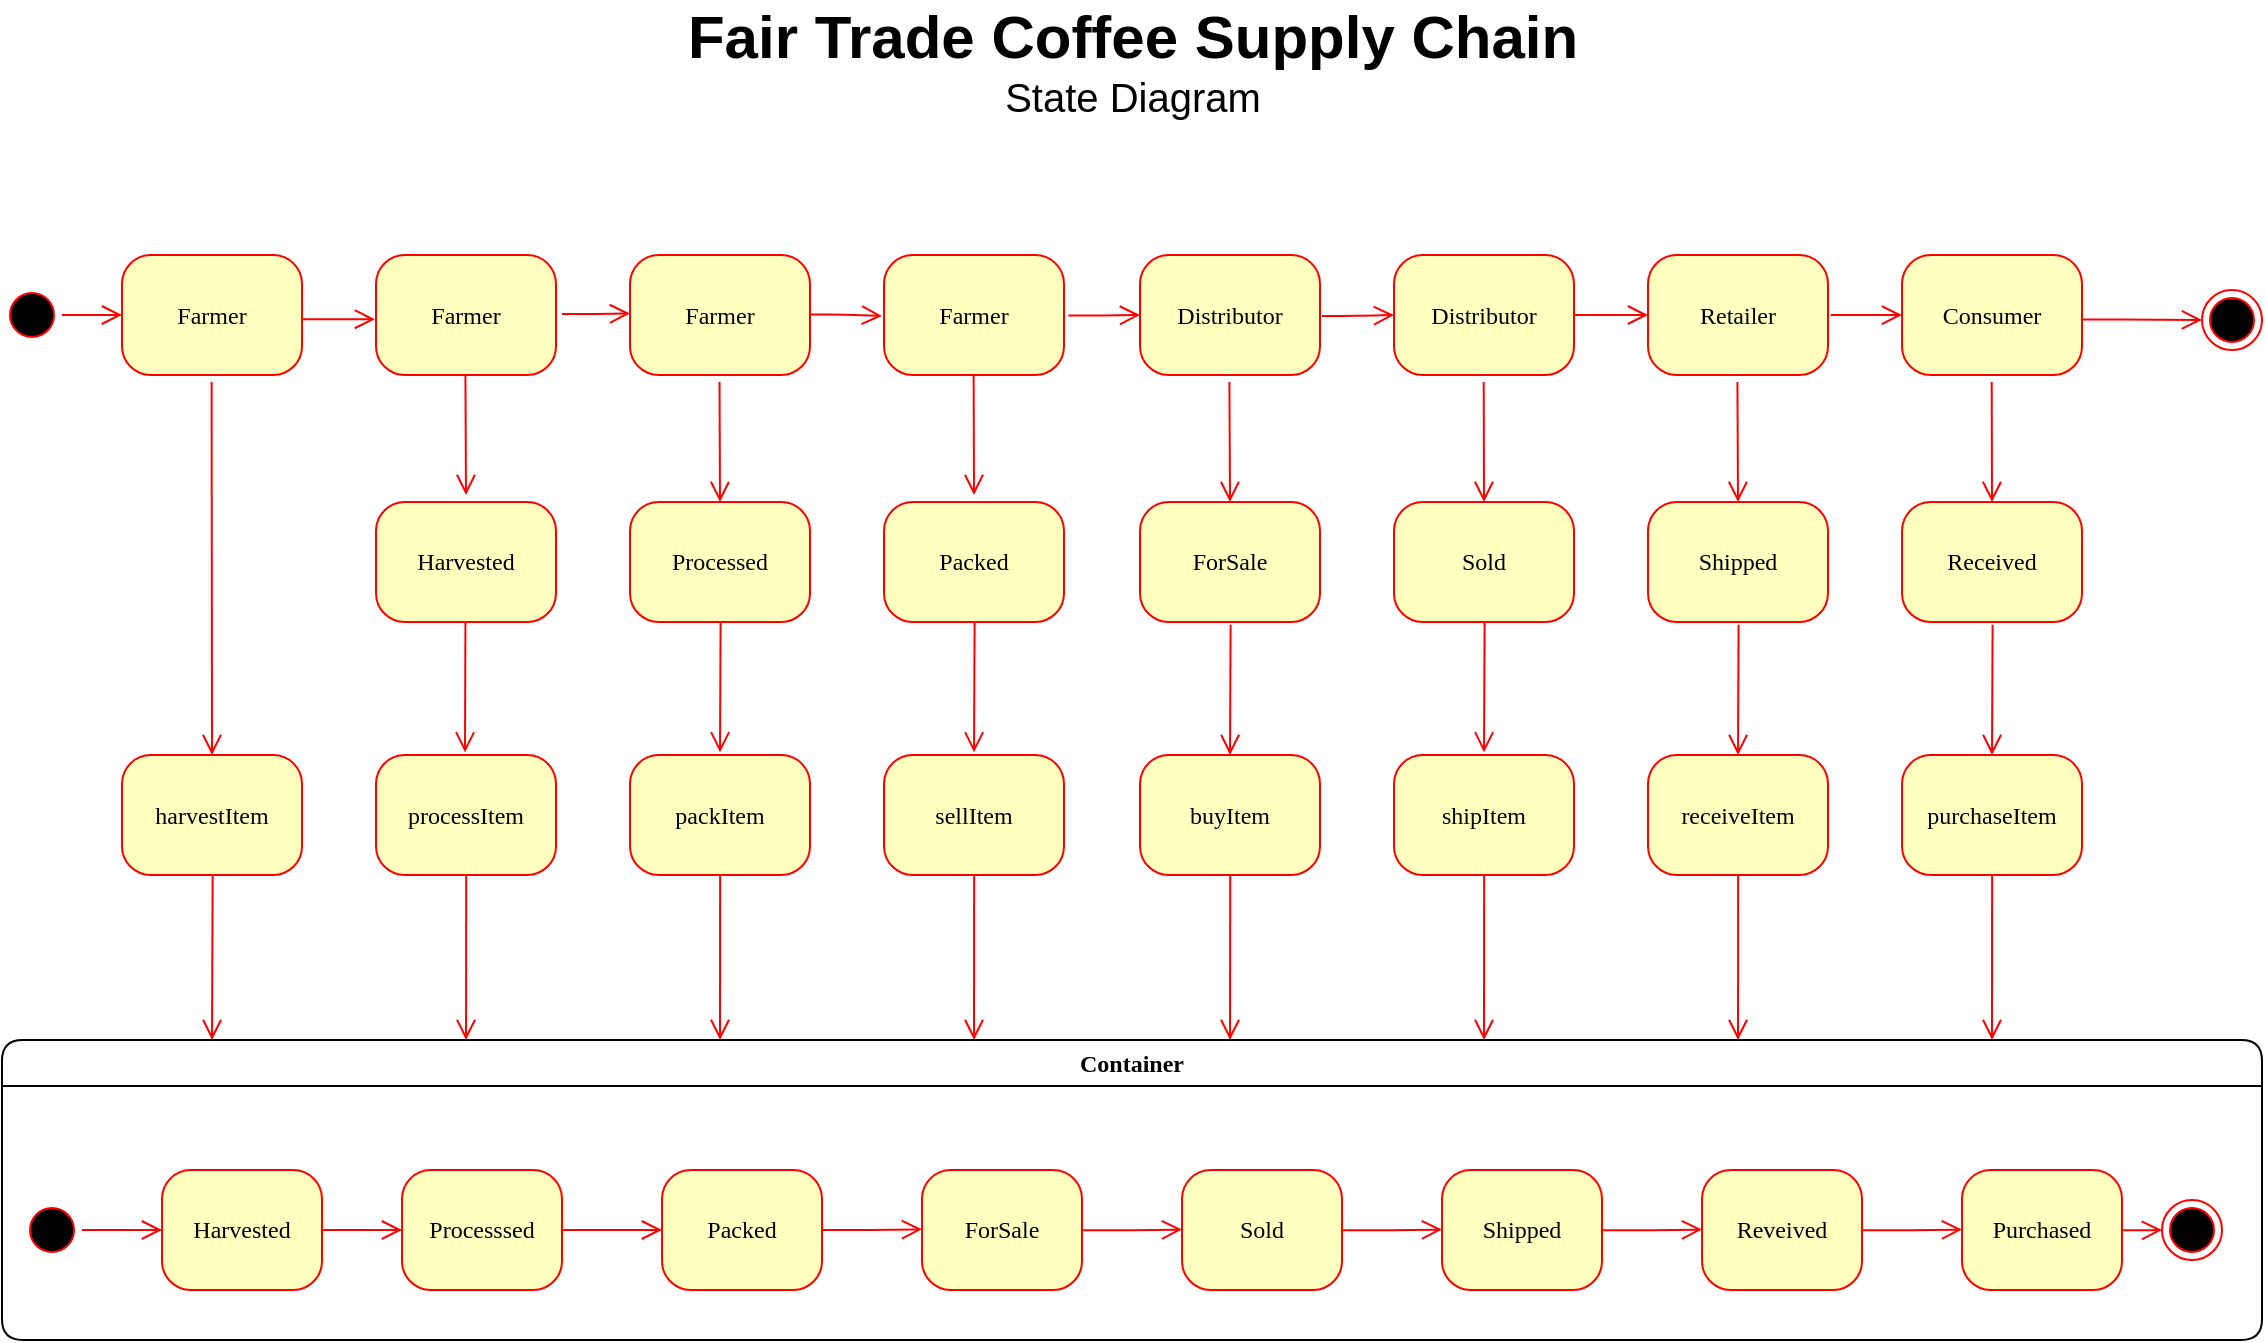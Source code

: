 <mxfile version="16.5.1" type="device"><diagram name="Page-1" id="58cdce13-f638-feb5-8d6f-7d28b1aa9fa0"><mxGraphModel dx="1964" dy="1159" grid="1" gridSize="10" guides="1" tooltips="1" connect="1" arrows="1" fold="1" page="1" pageScale="1" pageWidth="1169" pageHeight="827" background="none" math="0" shadow="0"><root><mxCell id="0"/><mxCell id="1" parent="0"/><mxCell id="382b91b5511bd0f7-1" value="" style="ellipse;html=1;shape=startState;fillColor=#000000;strokeColor=#ff0000;rounded=1;shadow=0;comic=0;labelBackgroundColor=none;fontFamily=Verdana;fontSize=12;fontColor=#000000;align=center;direction=south;" parent="1" vertex="1"><mxGeometry x="20" y="202.5" width="30" height="30" as="geometry"/></mxCell><mxCell id="382b91b5511bd0f7-6" value="Farmer" style="rounded=1;whiteSpace=wrap;html=1;arcSize=24;fillColor=#ffffc0;strokeColor=#ff0000;shadow=0;comic=0;labelBackgroundColor=none;fontFamily=Verdana;fontSize=12;fontColor=#000000;align=center;" parent="1" vertex="1"><mxGeometry x="80" y="187.5" width="90" height="60" as="geometry"/></mxCell><mxCell id="2a3bc250acf0617d-7" value="Container" style="swimlane;whiteSpace=wrap;html=1;rounded=1;shadow=0;comic=0;labelBackgroundColor=none;strokeWidth=1;fontFamily=Verdana;fontSize=12;align=center;" parent="1" vertex="1"><mxGeometry x="20" y="580" width="1130" height="150" as="geometry"><mxRectangle x="20" y="580" width="100" height="23" as="alternateBounds"/></mxGeometry></mxCell><mxCell id="3cde6dad864a17aa-10" style="edgeStyle=elbowEdgeStyle;html=1;labelBackgroundColor=none;endArrow=open;endSize=8;strokeColor=#ff0000;fontFamily=Verdana;fontSize=12;align=left;" parent="2a3bc250acf0617d-7" source="382b91b5511bd0f7-8" target="3cde6dad864a17aa-1" edge="1"><mxGeometry relative="1" as="geometry"/></mxCell><mxCell id="382b91b5511bd0f7-8" value="Harvested" style="rounded=1;whiteSpace=wrap;html=1;arcSize=24;fillColor=#ffffc0;strokeColor=#ff0000;shadow=0;comic=0;labelBackgroundColor=none;fontFamily=Verdana;fontSize=12;fontColor=#000000;align=center;" parent="2a3bc250acf0617d-7" vertex="1"><mxGeometry x="80" y="65" width="80" height="60" as="geometry"/></mxCell><mxCell id="24f968d109e7d6b4-3" value="" style="ellipse;html=1;shape=endState;fillColor=#000000;strokeColor=#ff0000;rounded=1;shadow=0;comic=0;labelBackgroundColor=none;fontFamily=Verdana;fontSize=12;fontColor=#000000;align=center;" parent="2a3bc250acf0617d-7" vertex="1"><mxGeometry x="1080" y="80" width="30" height="30" as="geometry"/></mxCell><mxCell id="3cde6dad864a17aa-9" style="edgeStyle=elbowEdgeStyle;html=1;labelBackgroundColor=none;endArrow=open;endSize=8;strokeColor=#ff0000;fontFamily=Verdana;fontSize=12;align=left;" parent="2a3bc250acf0617d-7" source="2a3bc250acf0617d-3" target="382b91b5511bd0f7-8" edge="1"><mxGeometry relative="1" as="geometry"/></mxCell><mxCell id="2a3bc250acf0617d-3" value="" style="ellipse;html=1;shape=startState;fillColor=#000000;strokeColor=#ff0000;rounded=1;shadow=0;comic=0;labelBackgroundColor=none;fontFamily=Verdana;fontSize=12;fontColor=#000000;align=center;direction=south;" parent="2a3bc250acf0617d-7" vertex="1"><mxGeometry x="10" y="80" width="30" height="30" as="geometry"/></mxCell><mxCell id="3cde6dad864a17aa-11" style="edgeStyle=elbowEdgeStyle;html=1;labelBackgroundColor=none;endArrow=open;endSize=8;strokeColor=#ff0000;fontFamily=Verdana;fontSize=12;align=left;" parent="2a3bc250acf0617d-7" source="3cde6dad864a17aa-1" target="3cde6dad864a17aa-2" edge="1"><mxGeometry relative="1" as="geometry"/></mxCell><mxCell id="3cde6dad864a17aa-1" value="Processsed" style="rounded=1;whiteSpace=wrap;html=1;arcSize=24;fillColor=#ffffc0;strokeColor=#ff0000;shadow=0;comic=0;labelBackgroundColor=none;fontFamily=Verdana;fontSize=12;fontColor=#000000;align=center;" parent="2a3bc250acf0617d-7" vertex="1"><mxGeometry x="200" y="65" width="80" height="60" as="geometry"/></mxCell><mxCell id="3cde6dad864a17aa-2" value="Packed" style="rounded=1;whiteSpace=wrap;html=1;arcSize=24;fillColor=#ffffc0;strokeColor=#ff0000;shadow=0;comic=0;labelBackgroundColor=none;fontFamily=Verdana;fontSize=12;fontColor=#000000;align=center;" parent="2a3bc250acf0617d-7" vertex="1"><mxGeometry x="330" y="65" width="80" height="60" as="geometry"/></mxCell><mxCell id="rCLVaReNE71u870-D8AF-1" value="ForSale" style="rounded=1;whiteSpace=wrap;html=1;arcSize=24;fillColor=#ffffc0;strokeColor=#ff0000;shadow=0;comic=0;labelBackgroundColor=none;fontFamily=Verdana;fontSize=12;fontColor=#000000;align=center;" vertex="1" parent="2a3bc250acf0617d-7"><mxGeometry x="460" y="65" width="80" height="60" as="geometry"/></mxCell><mxCell id="rCLVaReNE71u870-D8AF-3" value="Sold" style="rounded=1;whiteSpace=wrap;html=1;arcSize=24;fillColor=#ffffc0;strokeColor=#ff0000;shadow=0;comic=0;labelBackgroundColor=none;fontFamily=Verdana;fontSize=12;fontColor=#000000;align=center;" vertex="1" parent="2a3bc250acf0617d-7"><mxGeometry x="590" y="65" width="80" height="60" as="geometry"/></mxCell><mxCell id="rCLVaReNE71u870-D8AF-4" value="Shipped" style="rounded=1;whiteSpace=wrap;html=1;arcSize=24;fillColor=#ffffc0;strokeColor=#ff0000;shadow=0;comic=0;labelBackgroundColor=none;fontFamily=Verdana;fontSize=12;fontColor=#000000;align=center;" vertex="1" parent="2a3bc250acf0617d-7"><mxGeometry x="720" y="65" width="80" height="60" as="geometry"/></mxCell><mxCell id="rCLVaReNE71u870-D8AF-5" value="Reveived" style="rounded=1;whiteSpace=wrap;html=1;arcSize=24;fillColor=#ffffc0;strokeColor=#ff0000;shadow=0;comic=0;labelBackgroundColor=none;fontFamily=Verdana;fontSize=12;fontColor=#000000;align=center;" vertex="1" parent="2a3bc250acf0617d-7"><mxGeometry x="850" y="65" width="80" height="60" as="geometry"/></mxCell><mxCell id="rCLVaReNE71u870-D8AF-6" value="Purchased" style="rounded=1;whiteSpace=wrap;html=1;arcSize=24;fillColor=#ffffc0;strokeColor=#ff0000;shadow=0;comic=0;labelBackgroundColor=none;fontFamily=Verdana;fontSize=12;fontColor=#000000;align=center;" vertex="1" parent="2a3bc250acf0617d-7"><mxGeometry x="980" y="65" width="80" height="60" as="geometry"/></mxCell><mxCell id="rCLVaReNE71u870-D8AF-7" style="edgeStyle=elbowEdgeStyle;html=1;labelBackgroundColor=none;endArrow=open;endSize=8;strokeColor=#ff0000;fontFamily=Verdana;fontSize=12;align=left;exitX=1;exitY=0.5;exitDx=0;exitDy=0;" edge="1" parent="2a3bc250acf0617d-7" source="3cde6dad864a17aa-2"><mxGeometry relative="1" as="geometry"><mxPoint x="420" y="94.66" as="sourcePoint"/><mxPoint x="460" y="94.66" as="targetPoint"/></mxGeometry></mxCell><mxCell id="rCLVaReNE71u870-D8AF-8" style="edgeStyle=elbowEdgeStyle;html=1;labelBackgroundColor=none;endArrow=open;endSize=8;strokeColor=#ff0000;fontFamily=Verdana;fontSize=12;align=left;exitX=1;exitY=0.5;exitDx=0;exitDy=0;" edge="1" parent="2a3bc250acf0617d-7"><mxGeometry relative="1" as="geometry"><mxPoint x="540" y="95.14" as="sourcePoint"/><mxPoint x="590" y="94.8" as="targetPoint"/></mxGeometry></mxCell><mxCell id="rCLVaReNE71u870-D8AF-9" style="edgeStyle=elbowEdgeStyle;html=1;labelBackgroundColor=none;endArrow=open;endSize=8;strokeColor=#ff0000;fontFamily=Verdana;fontSize=12;align=left;exitX=1;exitY=0.5;exitDx=0;exitDy=0;" edge="1" parent="2a3bc250acf0617d-7"><mxGeometry relative="1" as="geometry"><mxPoint x="670" y="95.14" as="sourcePoint"/><mxPoint x="720" y="94.8" as="targetPoint"/></mxGeometry></mxCell><mxCell id="rCLVaReNE71u870-D8AF-10" style="edgeStyle=elbowEdgeStyle;html=1;labelBackgroundColor=none;endArrow=open;endSize=8;strokeColor=#ff0000;fontFamily=Verdana;fontSize=12;align=left;exitX=1;exitY=0.5;exitDx=0;exitDy=0;" edge="1" parent="2a3bc250acf0617d-7"><mxGeometry relative="1" as="geometry"><mxPoint x="800" y="95.14" as="sourcePoint"/><mxPoint x="850" y="94.8" as="targetPoint"/></mxGeometry></mxCell><mxCell id="rCLVaReNE71u870-D8AF-11" style="edgeStyle=elbowEdgeStyle;html=1;labelBackgroundColor=none;endArrow=open;endSize=8;strokeColor=#ff0000;fontFamily=Verdana;fontSize=12;align=left;exitX=1;exitY=0.5;exitDx=0;exitDy=0;" edge="1" parent="2a3bc250acf0617d-7"><mxGeometry relative="1" as="geometry"><mxPoint x="930" y="95.14" as="sourcePoint"/><mxPoint x="980" y="94.8" as="targetPoint"/></mxGeometry></mxCell><mxCell id="rCLVaReNE71u870-D8AF-12" style="edgeStyle=elbowEdgeStyle;html=1;labelBackgroundColor=none;endArrow=open;endSize=8;strokeColor=#ff0000;fontFamily=Verdana;fontSize=12;align=left;exitX=1;exitY=0.5;exitDx=0;exitDy=0;" edge="1" parent="2a3bc250acf0617d-7"><mxGeometry relative="1" as="geometry"><mxPoint x="1060" y="95.14" as="sourcePoint"/><mxPoint x="1080" y="95" as="targetPoint"/></mxGeometry></mxCell><mxCell id="2a3bc250acf0617d-9" style="edgeStyle=orthogonalEdgeStyle;html=1;labelBackgroundColor=none;endArrow=open;endSize=8;strokeColor=#ff0000;fontFamily=Verdana;fontSize=12;align=left;" parent="1" source="382b91b5511bd0f7-1" target="382b91b5511bd0f7-6" edge="1"><mxGeometry relative="1" as="geometry"/></mxCell><mxCell id="rCLVaReNE71u870-D8AF-16" value="" style="ellipse;html=1;shape=endState;fillColor=#000000;strokeColor=#ff0000;rounded=1;shadow=0;comic=0;labelBackgroundColor=none;fontFamily=Verdana;fontSize=12;fontColor=#000000;align=center;" vertex="1" parent="1"><mxGeometry x="1120" y="205" width="30" height="30" as="geometry"/></mxCell><mxCell id="rCLVaReNE71u870-D8AF-17" value="harvestItem" style="rounded=1;whiteSpace=wrap;html=1;arcSize=24;fillColor=#ffffc0;strokeColor=#ff0000;shadow=0;comic=0;labelBackgroundColor=none;fontFamily=Verdana;fontSize=12;fontColor=#000000;align=center;" vertex="1" parent="1"><mxGeometry x="80" y="437.5" width="90" height="60" as="geometry"/></mxCell><mxCell id="rCLVaReNE71u870-D8AF-19" value="Farmer" style="rounded=1;whiteSpace=wrap;html=1;arcSize=24;fillColor=#ffffc0;strokeColor=#ff0000;shadow=0;comic=0;labelBackgroundColor=none;fontFamily=Verdana;fontSize=12;fontColor=#000000;align=center;" vertex="1" parent="1"><mxGeometry x="207" y="187.5" width="90" height="60" as="geometry"/></mxCell><mxCell id="rCLVaReNE71u870-D8AF-20" value="processItem" style="rounded=1;whiteSpace=wrap;html=1;arcSize=24;fillColor=#ffffc0;strokeColor=#ff0000;shadow=0;comic=0;labelBackgroundColor=none;fontFamily=Verdana;fontSize=12;fontColor=#000000;align=center;" vertex="1" parent="1"><mxGeometry x="207" y="437.5" width="90" height="60" as="geometry"/></mxCell><mxCell id="rCLVaReNE71u870-D8AF-21" value="Harvested" style="rounded=1;whiteSpace=wrap;html=1;arcSize=24;fillColor=#ffffc0;strokeColor=#ff0000;shadow=0;comic=0;labelBackgroundColor=none;fontFamily=Verdana;fontSize=12;fontColor=#000000;align=center;" vertex="1" parent="1"><mxGeometry x="207" y="311" width="90" height="60" as="geometry"/></mxCell><mxCell id="rCLVaReNE71u870-D8AF-22" value="Farmer" style="rounded=1;whiteSpace=wrap;html=1;arcSize=24;fillColor=#ffffc0;strokeColor=#ff0000;shadow=0;comic=0;labelBackgroundColor=none;fontFamily=Verdana;fontSize=12;fontColor=#000000;align=center;" vertex="1" parent="1"><mxGeometry x="334" y="187.5" width="90" height="60" as="geometry"/></mxCell><mxCell id="rCLVaReNE71u870-D8AF-23" value="packItem" style="rounded=1;whiteSpace=wrap;html=1;arcSize=24;fillColor=#ffffc0;strokeColor=#ff0000;shadow=0;comic=0;labelBackgroundColor=none;fontFamily=Verdana;fontSize=12;fontColor=#000000;align=center;" vertex="1" parent="1"><mxGeometry x="334" y="437.5" width="90" height="60" as="geometry"/></mxCell><mxCell id="rCLVaReNE71u870-D8AF-24" value="Processed" style="rounded=1;whiteSpace=wrap;html=1;arcSize=24;fillColor=#ffffc0;strokeColor=#ff0000;shadow=0;comic=0;labelBackgroundColor=none;fontFamily=Verdana;fontSize=12;fontColor=#000000;align=center;" vertex="1" parent="1"><mxGeometry x="334" y="311" width="90" height="60" as="geometry"/></mxCell><mxCell id="rCLVaReNE71u870-D8AF-25" value="Farmer" style="rounded=1;whiteSpace=wrap;html=1;arcSize=24;fillColor=#ffffc0;strokeColor=#ff0000;shadow=0;comic=0;labelBackgroundColor=none;fontFamily=Verdana;fontSize=12;fontColor=#000000;align=center;" vertex="1" parent="1"><mxGeometry x="461" y="187.5" width="90" height="60" as="geometry"/></mxCell><mxCell id="rCLVaReNE71u870-D8AF-26" value="sellItem" style="rounded=1;whiteSpace=wrap;html=1;arcSize=24;fillColor=#ffffc0;strokeColor=#ff0000;shadow=0;comic=0;labelBackgroundColor=none;fontFamily=Verdana;fontSize=12;fontColor=#000000;align=center;" vertex="1" parent="1"><mxGeometry x="461" y="437.5" width="90" height="60" as="geometry"/></mxCell><mxCell id="rCLVaReNE71u870-D8AF-27" value="Packed" style="rounded=1;whiteSpace=wrap;html=1;arcSize=24;fillColor=#ffffc0;strokeColor=#ff0000;shadow=0;comic=0;labelBackgroundColor=none;fontFamily=Verdana;fontSize=12;fontColor=#000000;align=center;" vertex="1" parent="1"><mxGeometry x="461" y="311" width="90" height="60" as="geometry"/></mxCell><mxCell id="rCLVaReNE71u870-D8AF-28" value="Distributor" style="rounded=1;whiteSpace=wrap;html=1;arcSize=24;fillColor=#ffffc0;strokeColor=#ff0000;shadow=0;comic=0;labelBackgroundColor=none;fontFamily=Verdana;fontSize=12;fontColor=#000000;align=center;" vertex="1" parent="1"><mxGeometry x="589" y="187.5" width="90" height="60" as="geometry"/></mxCell><mxCell id="rCLVaReNE71u870-D8AF-29" value="buyItem" style="rounded=1;whiteSpace=wrap;html=1;arcSize=24;fillColor=#ffffc0;strokeColor=#ff0000;shadow=0;comic=0;labelBackgroundColor=none;fontFamily=Verdana;fontSize=12;fontColor=#000000;align=center;" vertex="1" parent="1"><mxGeometry x="589" y="437.5" width="90" height="60" as="geometry"/></mxCell><mxCell id="rCLVaReNE71u870-D8AF-30" value="ForSale" style="rounded=1;whiteSpace=wrap;html=1;arcSize=24;fillColor=#ffffc0;strokeColor=#ff0000;shadow=0;comic=0;labelBackgroundColor=none;fontFamily=Verdana;fontSize=12;fontColor=#000000;align=center;" vertex="1" parent="1"><mxGeometry x="589" y="311" width="90" height="60" as="geometry"/></mxCell><mxCell id="rCLVaReNE71u870-D8AF-31" value="Distributor" style="rounded=1;whiteSpace=wrap;html=1;arcSize=24;fillColor=#ffffc0;strokeColor=#ff0000;shadow=0;comic=0;labelBackgroundColor=none;fontFamily=Verdana;fontSize=12;fontColor=#000000;align=center;" vertex="1" parent="1"><mxGeometry x="716" y="187.5" width="90" height="60" as="geometry"/></mxCell><mxCell id="rCLVaReNE71u870-D8AF-32" value="shipItem" style="rounded=1;whiteSpace=wrap;html=1;arcSize=24;fillColor=#ffffc0;strokeColor=#ff0000;shadow=0;comic=0;labelBackgroundColor=none;fontFamily=Verdana;fontSize=12;fontColor=#000000;align=center;" vertex="1" parent="1"><mxGeometry x="716" y="437.5" width="90" height="60" as="geometry"/></mxCell><mxCell id="rCLVaReNE71u870-D8AF-33" value="Sold" style="rounded=1;whiteSpace=wrap;html=1;arcSize=24;fillColor=#ffffc0;strokeColor=#ff0000;shadow=0;comic=0;labelBackgroundColor=none;fontFamily=Verdana;fontSize=12;fontColor=#000000;align=center;" vertex="1" parent="1"><mxGeometry x="716" y="311" width="90" height="60" as="geometry"/></mxCell><mxCell id="rCLVaReNE71u870-D8AF-34" value="Retailer" style="rounded=1;whiteSpace=wrap;html=1;arcSize=24;fillColor=#ffffc0;strokeColor=#ff0000;shadow=0;comic=0;labelBackgroundColor=none;fontFamily=Verdana;fontSize=12;fontColor=#000000;align=center;" vertex="1" parent="1"><mxGeometry x="843" y="187.5" width="90" height="60" as="geometry"/></mxCell><mxCell id="rCLVaReNE71u870-D8AF-35" value="receiveItem" style="rounded=1;whiteSpace=wrap;html=1;arcSize=24;fillColor=#ffffc0;strokeColor=#ff0000;shadow=0;comic=0;labelBackgroundColor=none;fontFamily=Verdana;fontSize=12;fontColor=#000000;align=center;" vertex="1" parent="1"><mxGeometry x="843" y="437.5" width="90" height="60" as="geometry"/></mxCell><mxCell id="rCLVaReNE71u870-D8AF-36" value="Shipped" style="rounded=1;whiteSpace=wrap;html=1;arcSize=24;fillColor=#ffffc0;strokeColor=#ff0000;shadow=0;comic=0;labelBackgroundColor=none;fontFamily=Verdana;fontSize=12;fontColor=#000000;align=center;" vertex="1" parent="1"><mxGeometry x="843" y="311" width="90" height="60" as="geometry"/></mxCell><mxCell id="rCLVaReNE71u870-D8AF-37" value="Consumer" style="rounded=1;whiteSpace=wrap;html=1;arcSize=24;fillColor=#ffffc0;strokeColor=#ff0000;shadow=0;comic=0;labelBackgroundColor=none;fontFamily=Verdana;fontSize=12;fontColor=#000000;align=center;" vertex="1" parent="1"><mxGeometry x="970" y="187.5" width="90" height="60" as="geometry"/></mxCell><mxCell id="rCLVaReNE71u870-D8AF-38" value="purchaseItem" style="rounded=1;whiteSpace=wrap;html=1;arcSize=24;fillColor=#ffffc0;strokeColor=#ff0000;shadow=0;comic=0;labelBackgroundColor=none;fontFamily=Verdana;fontSize=12;fontColor=#000000;align=center;" vertex="1" parent="1"><mxGeometry x="970" y="437.5" width="90" height="60" as="geometry"/></mxCell><mxCell id="rCLVaReNE71u870-D8AF-39" value="Received" style="rounded=1;whiteSpace=wrap;html=1;arcSize=24;fillColor=#ffffc0;strokeColor=#ff0000;shadow=0;comic=0;labelBackgroundColor=none;fontFamily=Verdana;fontSize=12;fontColor=#000000;align=center;" vertex="1" parent="1"><mxGeometry x="970" y="311" width="90" height="60" as="geometry"/></mxCell><mxCell id="rCLVaReNE71u870-D8AF-40" style="edgeStyle=elbowEdgeStyle;html=1;labelBackgroundColor=none;endArrow=open;endSize=8;strokeColor=#ff0000;fontFamily=Verdana;fontSize=12;align=left;entryX=-0.006;entryY=0.536;entryDx=0;entryDy=0;entryPerimeter=0;" edge="1" parent="1" target="rCLVaReNE71u870-D8AF-19"><mxGeometry relative="1" as="geometry"><mxPoint x="170" y="219.58" as="sourcePoint"/><mxPoint x="195" y="220" as="targetPoint"/></mxGeometry></mxCell><mxCell id="rCLVaReNE71u870-D8AF-41" style="edgeStyle=elbowEdgeStyle;html=1;labelBackgroundColor=none;endArrow=open;endSize=8;strokeColor=#ff0000;fontFamily=Verdana;fontSize=12;align=left;entryX=0;entryY=0.487;entryDx=0;entryDy=0;entryPerimeter=0;" edge="1" parent="1" target="rCLVaReNE71u870-D8AF-22"><mxGeometry relative="1" as="geometry"><mxPoint x="300" y="217" as="sourcePoint"/><mxPoint x="319.1" y="219.21" as="targetPoint"/></mxGeometry></mxCell><mxCell id="rCLVaReNE71u870-D8AF-42" style="edgeStyle=elbowEdgeStyle;html=1;labelBackgroundColor=none;endArrow=open;endSize=8;strokeColor=#ff0000;fontFamily=Verdana;fontSize=12;align=left;" edge="1" parent="1"><mxGeometry relative="1" as="geometry"><mxPoint x="424" y="217.29" as="sourcePoint"/><mxPoint x="460" y="218" as="targetPoint"/></mxGeometry></mxCell><mxCell id="rCLVaReNE71u870-D8AF-43" style="edgeStyle=elbowEdgeStyle;html=1;labelBackgroundColor=none;endArrow=open;endSize=8;strokeColor=#ff0000;fontFamily=Verdana;fontSize=12;align=left;entryX=0;entryY=0.5;entryDx=0;entryDy=0;exitX=1.024;exitY=0.504;exitDx=0;exitDy=0;exitPerimeter=0;" edge="1" parent="1" source="rCLVaReNE71u870-D8AF-25" target="rCLVaReNE71u870-D8AF-28"><mxGeometry relative="1" as="geometry"><mxPoint x="540" y="218.79" as="sourcePoint"/><mxPoint x="569.1" y="219.21" as="targetPoint"/></mxGeometry></mxCell><mxCell id="rCLVaReNE71u870-D8AF-44" style="edgeStyle=elbowEdgeStyle;html=1;labelBackgroundColor=none;endArrow=open;endSize=8;strokeColor=#ff0000;fontFamily=Verdana;fontSize=12;align=left;entryX=0;entryY=0.5;entryDx=0;entryDy=0;" edge="1" parent="1" target="rCLVaReNE71u870-D8AF-31"><mxGeometry relative="1" as="geometry"><mxPoint x="680" y="218" as="sourcePoint"/><mxPoint x="699.1" y="220.21" as="targetPoint"/></mxGeometry></mxCell><mxCell id="rCLVaReNE71u870-D8AF-45" style="edgeStyle=elbowEdgeStyle;html=1;labelBackgroundColor=none;endArrow=open;endSize=8;strokeColor=#ff0000;fontFamily=Verdana;fontSize=12;align=left;entryX=0;entryY=0.5;entryDx=0;entryDy=0;" edge="1" parent="1" source="rCLVaReNE71u870-D8AF-31" target="rCLVaReNE71u870-D8AF-34"><mxGeometry relative="1" as="geometry"><mxPoint x="800" y="219.79" as="sourcePoint"/><mxPoint x="829.1" y="220.21" as="targetPoint"/></mxGeometry></mxCell><mxCell id="rCLVaReNE71u870-D8AF-47" style="edgeStyle=elbowEdgeStyle;html=1;labelBackgroundColor=none;endArrow=open;endSize=8;strokeColor=#ff0000;fontFamily=Verdana;fontSize=12;align=left;entryX=0;entryY=0.5;entryDx=0;entryDy=0;exitX=1.015;exitY=0.501;exitDx=0;exitDy=0;exitPerimeter=0;" edge="1" parent="1" source="rCLVaReNE71u870-D8AF-34" target="rCLVaReNE71u870-D8AF-37"><mxGeometry relative="1" as="geometry"><mxPoint x="930" y="219.79" as="sourcePoint"/><mxPoint x="959.1" y="220.21" as="targetPoint"/></mxGeometry></mxCell><mxCell id="rCLVaReNE71u870-D8AF-48" style="edgeStyle=elbowEdgeStyle;html=1;labelBackgroundColor=none;endArrow=open;endSize=8;strokeColor=#ff0000;fontFamily=Verdana;fontSize=12;align=left;entryX=0;entryY=0.5;entryDx=0;entryDy=0;" edge="1" parent="1" target="rCLVaReNE71u870-D8AF-16"><mxGeometry relative="1" as="geometry"><mxPoint x="1060" y="219.8" as="sourcePoint"/><mxPoint x="1100" y="220.01" as="targetPoint"/></mxGeometry></mxCell><mxCell id="rCLVaReNE71u870-D8AF-49" style="edgeStyle=elbowEdgeStyle;html=1;labelBackgroundColor=none;endArrow=open;endSize=8;strokeColor=#ff0000;fontFamily=Verdana;fontSize=12;align=left;entryX=0.5;entryY=0;entryDx=0;entryDy=0;" edge="1" parent="1" target="rCLVaReNE71u870-D8AF-17"><mxGeometry relative="1" as="geometry"><mxPoint x="124.8" y="251.0" as="sourcePoint"/><mxPoint x="124.8" y="311" as="targetPoint"/></mxGeometry></mxCell><mxCell id="rCLVaReNE71u870-D8AF-50" style="edgeStyle=elbowEdgeStyle;html=1;labelBackgroundColor=none;endArrow=open;endSize=8;strokeColor=#ff0000;fontFamily=Verdana;fontSize=12;align=left;" edge="1" parent="1"><mxGeometry relative="1" as="geometry"><mxPoint x="251.71" y="247.5" as="sourcePoint"/><mxPoint x="252" y="307.5" as="targetPoint"/></mxGeometry></mxCell><mxCell id="rCLVaReNE71u870-D8AF-51" style="edgeStyle=elbowEdgeStyle;html=1;labelBackgroundColor=none;endArrow=open;endSize=8;strokeColor=#ff0000;fontFamily=Verdana;fontSize=12;align=left;" edge="1" parent="1"><mxGeometry relative="1" as="geometry"><mxPoint x="378.76" y="251.0" as="sourcePoint"/><mxPoint x="379.05" y="311" as="targetPoint"/></mxGeometry></mxCell><mxCell id="rCLVaReNE71u870-D8AF-52" style="edgeStyle=elbowEdgeStyle;html=1;labelBackgroundColor=none;endArrow=open;endSize=8;strokeColor=#ff0000;fontFamily=Verdana;fontSize=12;align=left;" edge="1" parent="1"><mxGeometry relative="1" as="geometry"><mxPoint x="505.81" y="247.5" as="sourcePoint"/><mxPoint x="506.1" y="307.5" as="targetPoint"/></mxGeometry></mxCell><mxCell id="rCLVaReNE71u870-D8AF-53" style="edgeStyle=elbowEdgeStyle;html=1;labelBackgroundColor=none;endArrow=open;endSize=8;strokeColor=#ff0000;fontFamily=Verdana;fontSize=12;align=left;" edge="1" parent="1"><mxGeometry relative="1" as="geometry"><mxPoint x="633.71" y="251.0" as="sourcePoint"/><mxPoint x="634" y="311" as="targetPoint"/></mxGeometry></mxCell><mxCell id="rCLVaReNE71u870-D8AF-54" style="edgeStyle=elbowEdgeStyle;html=1;labelBackgroundColor=none;endArrow=open;endSize=8;strokeColor=#ff0000;fontFamily=Verdana;fontSize=12;align=left;" edge="1" parent="1"><mxGeometry relative="1" as="geometry"><mxPoint x="760.85" y="251.0" as="sourcePoint"/><mxPoint x="761.14" y="311" as="targetPoint"/></mxGeometry></mxCell><mxCell id="rCLVaReNE71u870-D8AF-55" style="edgeStyle=elbowEdgeStyle;html=1;labelBackgroundColor=none;endArrow=open;endSize=8;strokeColor=#ff0000;fontFamily=Verdana;fontSize=12;align=left;" edge="1" parent="1"><mxGeometry relative="1" as="geometry"><mxPoint x="887.71" y="251.0" as="sourcePoint"/><mxPoint x="888" y="311" as="targetPoint"/></mxGeometry></mxCell><mxCell id="rCLVaReNE71u870-D8AF-56" style="edgeStyle=elbowEdgeStyle;html=1;labelBackgroundColor=none;endArrow=open;endSize=8;strokeColor=#ff0000;fontFamily=Verdana;fontSize=12;align=left;" edge="1" parent="1"><mxGeometry relative="1" as="geometry"><mxPoint x="1014.85" y="251.0" as="sourcePoint"/><mxPoint x="1015.14" y="311" as="targetPoint"/></mxGeometry></mxCell><mxCell id="rCLVaReNE71u870-D8AF-57" style="edgeStyle=elbowEdgeStyle;html=1;labelBackgroundColor=none;endArrow=open;endSize=8;strokeColor=#ff0000;fontFamily=Verdana;fontSize=12;align=left;entryX=0.49;entryY=-0.022;entryDx=0;entryDy=0;entryPerimeter=0;" edge="1" parent="1" target="rCLVaReNE71u870-D8AF-20"><mxGeometry relative="1" as="geometry"><mxPoint x="251.71" y="371.0" as="sourcePoint"/><mxPoint x="252" y="431" as="targetPoint"/></mxGeometry></mxCell><mxCell id="rCLVaReNE71u870-D8AF-58" style="edgeStyle=elbowEdgeStyle;html=1;labelBackgroundColor=none;endArrow=open;endSize=8;strokeColor=#ff0000;fontFamily=Verdana;fontSize=12;align=left;entryX=0.49;entryY=-0.022;entryDx=0;entryDy=0;entryPerimeter=0;" edge="1" parent="1"><mxGeometry relative="1" as="geometry"><mxPoint x="379.3" y="371.0" as="sourcePoint"/><mxPoint x="378.69" y="436.18" as="targetPoint"/></mxGeometry></mxCell><mxCell id="rCLVaReNE71u870-D8AF-59" style="edgeStyle=elbowEdgeStyle;html=1;labelBackgroundColor=none;endArrow=open;endSize=8;strokeColor=#ff0000;fontFamily=Verdana;fontSize=12;align=left;entryX=0.49;entryY=-0.022;entryDx=0;entryDy=0;entryPerimeter=0;" edge="1" parent="1"><mxGeometry relative="1" as="geometry"><mxPoint x="506.3" y="371.0" as="sourcePoint"/><mxPoint x="505.69" y="436.18" as="targetPoint"/></mxGeometry></mxCell><mxCell id="rCLVaReNE71u870-D8AF-60" style="edgeStyle=elbowEdgeStyle;html=1;labelBackgroundColor=none;endArrow=open;endSize=8;strokeColor=#ff0000;fontFamily=Verdana;fontSize=12;align=left;entryX=0.49;entryY=-0.022;entryDx=0;entryDy=0;entryPerimeter=0;" edge="1" parent="1"><mxGeometry relative="1" as="geometry"><mxPoint x="634.3" y="372.32" as="sourcePoint"/><mxPoint x="633.69" y="437.5" as="targetPoint"/></mxGeometry></mxCell><mxCell id="rCLVaReNE71u870-D8AF-62" style="edgeStyle=elbowEdgeStyle;html=1;labelBackgroundColor=none;endArrow=open;endSize=8;strokeColor=#ff0000;fontFamily=Verdana;fontSize=12;align=left;entryX=0.49;entryY=-0.022;entryDx=0;entryDy=0;entryPerimeter=0;" edge="1" parent="1"><mxGeometry relative="1" as="geometry"><mxPoint x="761.3" y="371.0" as="sourcePoint"/><mxPoint x="760.69" y="436.18" as="targetPoint"/></mxGeometry></mxCell><mxCell id="rCLVaReNE71u870-D8AF-63" style="edgeStyle=elbowEdgeStyle;html=1;labelBackgroundColor=none;endArrow=open;endSize=8;strokeColor=#ff0000;fontFamily=Verdana;fontSize=12;align=left;entryX=0.49;entryY=-0.022;entryDx=0;entryDy=0;entryPerimeter=0;" edge="1" parent="1"><mxGeometry relative="1" as="geometry"><mxPoint x="888.3" y="372.32" as="sourcePoint"/><mxPoint x="887.69" y="437.5" as="targetPoint"/></mxGeometry></mxCell><mxCell id="rCLVaReNE71u870-D8AF-64" style="edgeStyle=elbowEdgeStyle;html=1;labelBackgroundColor=none;endArrow=open;endSize=8;strokeColor=#ff0000;fontFamily=Verdana;fontSize=12;align=left;entryX=0.49;entryY=-0.022;entryDx=0;entryDy=0;entryPerimeter=0;" edge="1" parent="1"><mxGeometry relative="1" as="geometry"><mxPoint x="1015.3" y="372.32" as="sourcePoint"/><mxPoint x="1014.69" y="437.5" as="targetPoint"/></mxGeometry></mxCell><mxCell id="rCLVaReNE71u870-D8AF-65" style="edgeStyle=elbowEdgeStyle;html=1;labelBackgroundColor=none;endArrow=open;endSize=8;strokeColor=#ff0000;fontFamily=Verdana;fontSize=12;align=left;entryX=0.093;entryY=0;entryDx=0;entryDy=0;entryPerimeter=0;" edge="1" parent="1" target="2a3bc250acf0617d-7"><mxGeometry relative="1" as="geometry"><mxPoint x="125.31" y="497.5" as="sourcePoint"/><mxPoint x="124.7" y="562.68" as="targetPoint"/></mxGeometry></mxCell><mxCell id="rCLVaReNE71u870-D8AF-66" style="edgeStyle=elbowEdgeStyle;html=1;labelBackgroundColor=none;endArrow=open;endSize=8;strokeColor=#ff0000;fontFamily=Verdana;fontSize=12;align=left;entryX=0.093;entryY=0;entryDx=0;entryDy=0;entryPerimeter=0;" edge="1" parent="1"><mxGeometry relative="1" as="geometry"><mxPoint x="252.11" y="497.5" as="sourcePoint"/><mxPoint x="251.89" y="580" as="targetPoint"/></mxGeometry></mxCell><mxCell id="rCLVaReNE71u870-D8AF-67" style="edgeStyle=elbowEdgeStyle;html=1;labelBackgroundColor=none;endArrow=open;endSize=8;strokeColor=#ff0000;fontFamily=Verdana;fontSize=12;align=left;entryX=0.093;entryY=0;entryDx=0;entryDy=0;entryPerimeter=0;" edge="1" parent="1"><mxGeometry relative="1" as="geometry"><mxPoint x="379.06" y="497.5" as="sourcePoint"/><mxPoint x="378.84" y="580" as="targetPoint"/></mxGeometry></mxCell><mxCell id="rCLVaReNE71u870-D8AF-68" style="edgeStyle=elbowEdgeStyle;html=1;labelBackgroundColor=none;endArrow=open;endSize=8;strokeColor=#ff0000;fontFamily=Verdana;fontSize=12;align=left;entryX=0.093;entryY=0;entryDx=0;entryDy=0;entryPerimeter=0;" edge="1" parent="1"><mxGeometry relative="1" as="geometry"><mxPoint x="506.06" y="497.5" as="sourcePoint"/><mxPoint x="505.84" y="580" as="targetPoint"/></mxGeometry></mxCell><mxCell id="rCLVaReNE71u870-D8AF-69" style="edgeStyle=elbowEdgeStyle;html=1;labelBackgroundColor=none;endArrow=open;endSize=8;strokeColor=#ff0000;fontFamily=Verdana;fontSize=12;align=left;entryX=0.093;entryY=0;entryDx=0;entryDy=0;entryPerimeter=0;" edge="1" parent="1"><mxGeometry relative="1" as="geometry"><mxPoint x="634.11" y="497.5" as="sourcePoint"/><mxPoint x="633.89" y="580" as="targetPoint"/></mxGeometry></mxCell><mxCell id="rCLVaReNE71u870-D8AF-70" style="edgeStyle=elbowEdgeStyle;html=1;labelBackgroundColor=none;endArrow=open;endSize=8;strokeColor=#ff0000;fontFamily=Verdana;fontSize=12;align=left;entryX=0.093;entryY=0;entryDx=0;entryDy=0;entryPerimeter=0;" edge="1" parent="1"><mxGeometry relative="1" as="geometry"><mxPoint x="761.06" y="497.5" as="sourcePoint"/><mxPoint x="760.84" y="580" as="targetPoint"/></mxGeometry></mxCell><mxCell id="rCLVaReNE71u870-D8AF-71" style="edgeStyle=elbowEdgeStyle;html=1;labelBackgroundColor=none;endArrow=open;endSize=8;strokeColor=#ff0000;fontFamily=Verdana;fontSize=12;align=left;entryX=0.093;entryY=0;entryDx=0;entryDy=0;entryPerimeter=0;" edge="1" parent="1"><mxGeometry relative="1" as="geometry"><mxPoint x="888.06" y="497.5" as="sourcePoint"/><mxPoint x="887.84" y="580" as="targetPoint"/></mxGeometry></mxCell><mxCell id="rCLVaReNE71u870-D8AF-72" style="edgeStyle=elbowEdgeStyle;html=1;labelBackgroundColor=none;endArrow=open;endSize=8;strokeColor=#ff0000;fontFamily=Verdana;fontSize=12;align=left;entryX=0.093;entryY=0;entryDx=0;entryDy=0;entryPerimeter=0;" edge="1" parent="1"><mxGeometry relative="1" as="geometry"><mxPoint x="1015.06" y="497.5" as="sourcePoint"/><mxPoint x="1014.84" y="580" as="targetPoint"/></mxGeometry></mxCell><mxCell id="rCLVaReNE71u870-D8AF-73" value="&lt;font&gt;&lt;span style=&quot;font-weight: bold ; font-size: 30px&quot;&gt;Fair Trade Coffee Supply Chain&lt;/span&gt;&lt;br&gt;&lt;font style=&quot;font-size: 20px&quot;&gt;State Diagram&lt;/font&gt;&lt;/font&gt;" style="text;html=1;align=center;verticalAlign=middle;resizable=0;points=[];autosize=1;strokeColor=none;fillColor=none;" vertex="1" parent="1"><mxGeometry x="355" y="70" width="460" height="40" as="geometry"/></mxCell></root></mxGraphModel></diagram></mxfile>